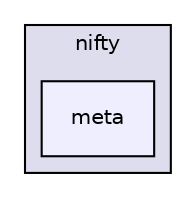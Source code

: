 digraph "/home/tbeier/src/nifty/include/nifty/meta" {
  compound=true
  node [ fontsize="10", fontname="Helvetica"];
  edge [ labelfontsize="10", labelfontname="Helvetica"];
  subgraph clusterdir_7bdd7effb88beef2660912af17dcb9d6 {
    graph [ bgcolor="#ddddee", pencolor="black", label="nifty" fontname="Helvetica", fontsize="10", URL="dir_7bdd7effb88beef2660912af17dcb9d6.html"]
  dir_7cf6cd49f34092c5ad01dff6d96d51b7 [shape=box, label="meta", style="filled", fillcolor="#eeeeff", pencolor="black", URL="dir_7cf6cd49f34092c5ad01dff6d96d51b7.html"];
  }
}
